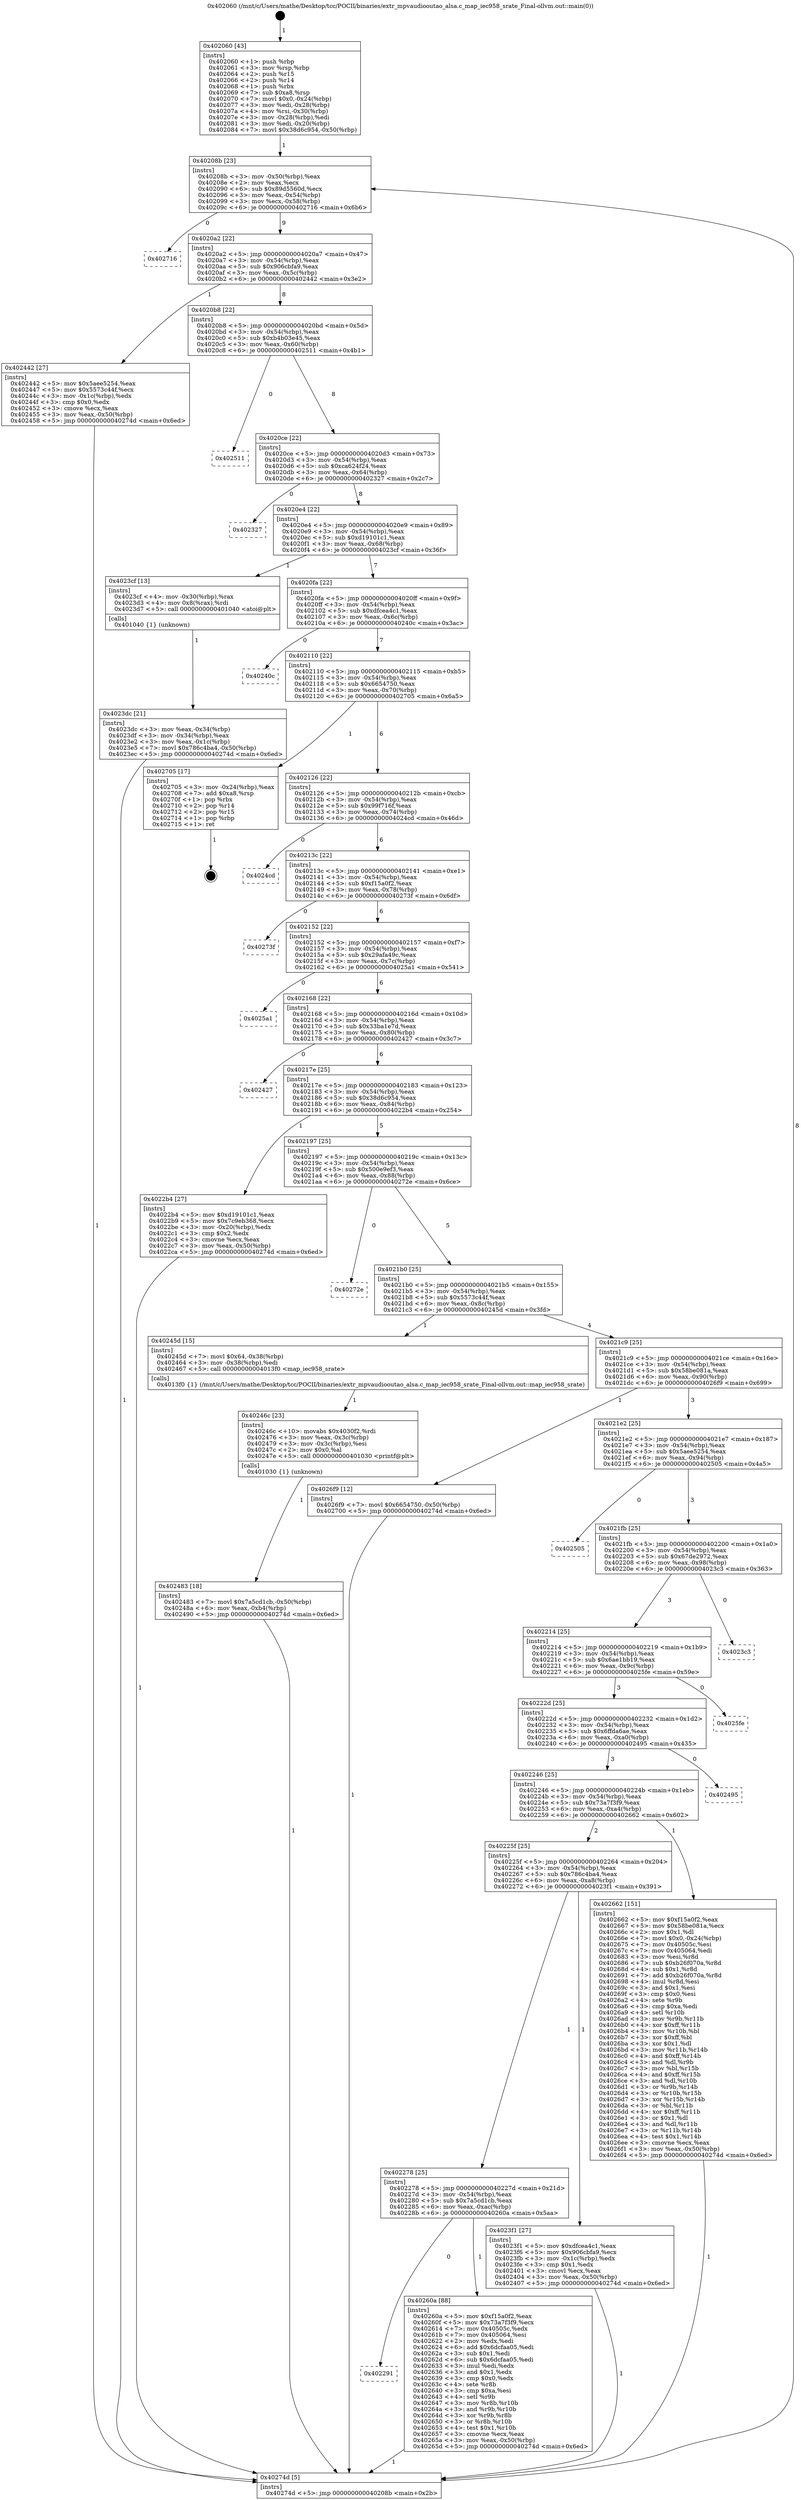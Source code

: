 digraph "0x402060" {
  label = "0x402060 (/mnt/c/Users/mathe/Desktop/tcc/POCII/binaries/extr_mpvaudiooutao_alsa.c_map_iec958_srate_Final-ollvm.out::main(0))"
  labelloc = "t"
  node[shape=record]

  Entry [label="",width=0.3,height=0.3,shape=circle,fillcolor=black,style=filled]
  "0x40208b" [label="{
     0x40208b [23]\l
     | [instrs]\l
     &nbsp;&nbsp;0x40208b \<+3\>: mov -0x50(%rbp),%eax\l
     &nbsp;&nbsp;0x40208e \<+2\>: mov %eax,%ecx\l
     &nbsp;&nbsp;0x402090 \<+6\>: sub $0x89d5560d,%ecx\l
     &nbsp;&nbsp;0x402096 \<+3\>: mov %eax,-0x54(%rbp)\l
     &nbsp;&nbsp;0x402099 \<+3\>: mov %ecx,-0x58(%rbp)\l
     &nbsp;&nbsp;0x40209c \<+6\>: je 0000000000402716 \<main+0x6b6\>\l
  }"]
  "0x402716" [label="{
     0x402716\l
  }", style=dashed]
  "0x4020a2" [label="{
     0x4020a2 [22]\l
     | [instrs]\l
     &nbsp;&nbsp;0x4020a2 \<+5\>: jmp 00000000004020a7 \<main+0x47\>\l
     &nbsp;&nbsp;0x4020a7 \<+3\>: mov -0x54(%rbp),%eax\l
     &nbsp;&nbsp;0x4020aa \<+5\>: sub $0x906cbfa9,%eax\l
     &nbsp;&nbsp;0x4020af \<+3\>: mov %eax,-0x5c(%rbp)\l
     &nbsp;&nbsp;0x4020b2 \<+6\>: je 0000000000402442 \<main+0x3e2\>\l
  }"]
  Exit [label="",width=0.3,height=0.3,shape=circle,fillcolor=black,style=filled,peripheries=2]
  "0x402442" [label="{
     0x402442 [27]\l
     | [instrs]\l
     &nbsp;&nbsp;0x402442 \<+5\>: mov $0x5aee5254,%eax\l
     &nbsp;&nbsp;0x402447 \<+5\>: mov $0x5573c44f,%ecx\l
     &nbsp;&nbsp;0x40244c \<+3\>: mov -0x1c(%rbp),%edx\l
     &nbsp;&nbsp;0x40244f \<+3\>: cmp $0x0,%edx\l
     &nbsp;&nbsp;0x402452 \<+3\>: cmove %ecx,%eax\l
     &nbsp;&nbsp;0x402455 \<+3\>: mov %eax,-0x50(%rbp)\l
     &nbsp;&nbsp;0x402458 \<+5\>: jmp 000000000040274d \<main+0x6ed\>\l
  }"]
  "0x4020b8" [label="{
     0x4020b8 [22]\l
     | [instrs]\l
     &nbsp;&nbsp;0x4020b8 \<+5\>: jmp 00000000004020bd \<main+0x5d\>\l
     &nbsp;&nbsp;0x4020bd \<+3\>: mov -0x54(%rbp),%eax\l
     &nbsp;&nbsp;0x4020c0 \<+5\>: sub $0xb4b03e45,%eax\l
     &nbsp;&nbsp;0x4020c5 \<+3\>: mov %eax,-0x60(%rbp)\l
     &nbsp;&nbsp;0x4020c8 \<+6\>: je 0000000000402511 \<main+0x4b1\>\l
  }"]
  "0x402291" [label="{
     0x402291\l
  }", style=dashed]
  "0x402511" [label="{
     0x402511\l
  }", style=dashed]
  "0x4020ce" [label="{
     0x4020ce [22]\l
     | [instrs]\l
     &nbsp;&nbsp;0x4020ce \<+5\>: jmp 00000000004020d3 \<main+0x73\>\l
     &nbsp;&nbsp;0x4020d3 \<+3\>: mov -0x54(%rbp),%eax\l
     &nbsp;&nbsp;0x4020d6 \<+5\>: sub $0xca624f24,%eax\l
     &nbsp;&nbsp;0x4020db \<+3\>: mov %eax,-0x64(%rbp)\l
     &nbsp;&nbsp;0x4020de \<+6\>: je 0000000000402327 \<main+0x2c7\>\l
  }"]
  "0x40260a" [label="{
     0x40260a [88]\l
     | [instrs]\l
     &nbsp;&nbsp;0x40260a \<+5\>: mov $0xf15a0f2,%eax\l
     &nbsp;&nbsp;0x40260f \<+5\>: mov $0x73a7f3f9,%ecx\l
     &nbsp;&nbsp;0x402614 \<+7\>: mov 0x40505c,%edx\l
     &nbsp;&nbsp;0x40261b \<+7\>: mov 0x405064,%esi\l
     &nbsp;&nbsp;0x402622 \<+2\>: mov %edx,%edi\l
     &nbsp;&nbsp;0x402624 \<+6\>: add $0x6dcfaa05,%edi\l
     &nbsp;&nbsp;0x40262a \<+3\>: sub $0x1,%edi\l
     &nbsp;&nbsp;0x40262d \<+6\>: sub $0x6dcfaa05,%edi\l
     &nbsp;&nbsp;0x402633 \<+3\>: imul %edi,%edx\l
     &nbsp;&nbsp;0x402636 \<+3\>: and $0x1,%edx\l
     &nbsp;&nbsp;0x402639 \<+3\>: cmp $0x0,%edx\l
     &nbsp;&nbsp;0x40263c \<+4\>: sete %r8b\l
     &nbsp;&nbsp;0x402640 \<+3\>: cmp $0xa,%esi\l
     &nbsp;&nbsp;0x402643 \<+4\>: setl %r9b\l
     &nbsp;&nbsp;0x402647 \<+3\>: mov %r8b,%r10b\l
     &nbsp;&nbsp;0x40264a \<+3\>: and %r9b,%r10b\l
     &nbsp;&nbsp;0x40264d \<+3\>: xor %r9b,%r8b\l
     &nbsp;&nbsp;0x402650 \<+3\>: or %r8b,%r10b\l
     &nbsp;&nbsp;0x402653 \<+4\>: test $0x1,%r10b\l
     &nbsp;&nbsp;0x402657 \<+3\>: cmovne %ecx,%eax\l
     &nbsp;&nbsp;0x40265a \<+3\>: mov %eax,-0x50(%rbp)\l
     &nbsp;&nbsp;0x40265d \<+5\>: jmp 000000000040274d \<main+0x6ed\>\l
  }"]
  "0x402327" [label="{
     0x402327\l
  }", style=dashed]
  "0x4020e4" [label="{
     0x4020e4 [22]\l
     | [instrs]\l
     &nbsp;&nbsp;0x4020e4 \<+5\>: jmp 00000000004020e9 \<main+0x89\>\l
     &nbsp;&nbsp;0x4020e9 \<+3\>: mov -0x54(%rbp),%eax\l
     &nbsp;&nbsp;0x4020ec \<+5\>: sub $0xd19101c1,%eax\l
     &nbsp;&nbsp;0x4020f1 \<+3\>: mov %eax,-0x68(%rbp)\l
     &nbsp;&nbsp;0x4020f4 \<+6\>: je 00000000004023cf \<main+0x36f\>\l
  }"]
  "0x402483" [label="{
     0x402483 [18]\l
     | [instrs]\l
     &nbsp;&nbsp;0x402483 \<+7\>: movl $0x7a5cd1cb,-0x50(%rbp)\l
     &nbsp;&nbsp;0x40248a \<+6\>: mov %eax,-0xb4(%rbp)\l
     &nbsp;&nbsp;0x402490 \<+5\>: jmp 000000000040274d \<main+0x6ed\>\l
  }"]
  "0x4023cf" [label="{
     0x4023cf [13]\l
     | [instrs]\l
     &nbsp;&nbsp;0x4023cf \<+4\>: mov -0x30(%rbp),%rax\l
     &nbsp;&nbsp;0x4023d3 \<+4\>: mov 0x8(%rax),%rdi\l
     &nbsp;&nbsp;0x4023d7 \<+5\>: call 0000000000401040 \<atoi@plt\>\l
     | [calls]\l
     &nbsp;&nbsp;0x401040 \{1\} (unknown)\l
  }"]
  "0x4020fa" [label="{
     0x4020fa [22]\l
     | [instrs]\l
     &nbsp;&nbsp;0x4020fa \<+5\>: jmp 00000000004020ff \<main+0x9f\>\l
     &nbsp;&nbsp;0x4020ff \<+3\>: mov -0x54(%rbp),%eax\l
     &nbsp;&nbsp;0x402102 \<+5\>: sub $0xdfcea4c1,%eax\l
     &nbsp;&nbsp;0x402107 \<+3\>: mov %eax,-0x6c(%rbp)\l
     &nbsp;&nbsp;0x40210a \<+6\>: je 000000000040240c \<main+0x3ac\>\l
  }"]
  "0x40246c" [label="{
     0x40246c [23]\l
     | [instrs]\l
     &nbsp;&nbsp;0x40246c \<+10\>: movabs $0x4030f2,%rdi\l
     &nbsp;&nbsp;0x402476 \<+3\>: mov %eax,-0x3c(%rbp)\l
     &nbsp;&nbsp;0x402479 \<+3\>: mov -0x3c(%rbp),%esi\l
     &nbsp;&nbsp;0x40247c \<+2\>: mov $0x0,%al\l
     &nbsp;&nbsp;0x40247e \<+5\>: call 0000000000401030 \<printf@plt\>\l
     | [calls]\l
     &nbsp;&nbsp;0x401030 \{1\} (unknown)\l
  }"]
  "0x40240c" [label="{
     0x40240c\l
  }", style=dashed]
  "0x402110" [label="{
     0x402110 [22]\l
     | [instrs]\l
     &nbsp;&nbsp;0x402110 \<+5\>: jmp 0000000000402115 \<main+0xb5\>\l
     &nbsp;&nbsp;0x402115 \<+3\>: mov -0x54(%rbp),%eax\l
     &nbsp;&nbsp;0x402118 \<+5\>: sub $0x6654750,%eax\l
     &nbsp;&nbsp;0x40211d \<+3\>: mov %eax,-0x70(%rbp)\l
     &nbsp;&nbsp;0x402120 \<+6\>: je 0000000000402705 \<main+0x6a5\>\l
  }"]
  "0x402278" [label="{
     0x402278 [25]\l
     | [instrs]\l
     &nbsp;&nbsp;0x402278 \<+5\>: jmp 000000000040227d \<main+0x21d\>\l
     &nbsp;&nbsp;0x40227d \<+3\>: mov -0x54(%rbp),%eax\l
     &nbsp;&nbsp;0x402280 \<+5\>: sub $0x7a5cd1cb,%eax\l
     &nbsp;&nbsp;0x402285 \<+6\>: mov %eax,-0xac(%rbp)\l
     &nbsp;&nbsp;0x40228b \<+6\>: je 000000000040260a \<main+0x5aa\>\l
  }"]
  "0x402705" [label="{
     0x402705 [17]\l
     | [instrs]\l
     &nbsp;&nbsp;0x402705 \<+3\>: mov -0x24(%rbp),%eax\l
     &nbsp;&nbsp;0x402708 \<+7\>: add $0xa8,%rsp\l
     &nbsp;&nbsp;0x40270f \<+1\>: pop %rbx\l
     &nbsp;&nbsp;0x402710 \<+2\>: pop %r14\l
     &nbsp;&nbsp;0x402712 \<+2\>: pop %r15\l
     &nbsp;&nbsp;0x402714 \<+1\>: pop %rbp\l
     &nbsp;&nbsp;0x402715 \<+1\>: ret\l
  }"]
  "0x402126" [label="{
     0x402126 [22]\l
     | [instrs]\l
     &nbsp;&nbsp;0x402126 \<+5\>: jmp 000000000040212b \<main+0xcb\>\l
     &nbsp;&nbsp;0x40212b \<+3\>: mov -0x54(%rbp),%eax\l
     &nbsp;&nbsp;0x40212e \<+5\>: sub $0x99f716f,%eax\l
     &nbsp;&nbsp;0x402133 \<+3\>: mov %eax,-0x74(%rbp)\l
     &nbsp;&nbsp;0x402136 \<+6\>: je 00000000004024cd \<main+0x46d\>\l
  }"]
  "0x4023f1" [label="{
     0x4023f1 [27]\l
     | [instrs]\l
     &nbsp;&nbsp;0x4023f1 \<+5\>: mov $0xdfcea4c1,%eax\l
     &nbsp;&nbsp;0x4023f6 \<+5\>: mov $0x906cbfa9,%ecx\l
     &nbsp;&nbsp;0x4023fb \<+3\>: mov -0x1c(%rbp),%edx\l
     &nbsp;&nbsp;0x4023fe \<+3\>: cmp $0x1,%edx\l
     &nbsp;&nbsp;0x402401 \<+3\>: cmovl %ecx,%eax\l
     &nbsp;&nbsp;0x402404 \<+3\>: mov %eax,-0x50(%rbp)\l
     &nbsp;&nbsp;0x402407 \<+5\>: jmp 000000000040274d \<main+0x6ed\>\l
  }"]
  "0x4024cd" [label="{
     0x4024cd\l
  }", style=dashed]
  "0x40213c" [label="{
     0x40213c [22]\l
     | [instrs]\l
     &nbsp;&nbsp;0x40213c \<+5\>: jmp 0000000000402141 \<main+0xe1\>\l
     &nbsp;&nbsp;0x402141 \<+3\>: mov -0x54(%rbp),%eax\l
     &nbsp;&nbsp;0x402144 \<+5\>: sub $0xf15a0f2,%eax\l
     &nbsp;&nbsp;0x402149 \<+3\>: mov %eax,-0x78(%rbp)\l
     &nbsp;&nbsp;0x40214c \<+6\>: je 000000000040273f \<main+0x6df\>\l
  }"]
  "0x40225f" [label="{
     0x40225f [25]\l
     | [instrs]\l
     &nbsp;&nbsp;0x40225f \<+5\>: jmp 0000000000402264 \<main+0x204\>\l
     &nbsp;&nbsp;0x402264 \<+3\>: mov -0x54(%rbp),%eax\l
     &nbsp;&nbsp;0x402267 \<+5\>: sub $0x786c4ba4,%eax\l
     &nbsp;&nbsp;0x40226c \<+6\>: mov %eax,-0xa8(%rbp)\l
     &nbsp;&nbsp;0x402272 \<+6\>: je 00000000004023f1 \<main+0x391\>\l
  }"]
  "0x40273f" [label="{
     0x40273f\l
  }", style=dashed]
  "0x402152" [label="{
     0x402152 [22]\l
     | [instrs]\l
     &nbsp;&nbsp;0x402152 \<+5\>: jmp 0000000000402157 \<main+0xf7\>\l
     &nbsp;&nbsp;0x402157 \<+3\>: mov -0x54(%rbp),%eax\l
     &nbsp;&nbsp;0x40215a \<+5\>: sub $0x29afa49c,%eax\l
     &nbsp;&nbsp;0x40215f \<+3\>: mov %eax,-0x7c(%rbp)\l
     &nbsp;&nbsp;0x402162 \<+6\>: je 00000000004025a1 \<main+0x541\>\l
  }"]
  "0x402662" [label="{
     0x402662 [151]\l
     | [instrs]\l
     &nbsp;&nbsp;0x402662 \<+5\>: mov $0xf15a0f2,%eax\l
     &nbsp;&nbsp;0x402667 \<+5\>: mov $0x58be081a,%ecx\l
     &nbsp;&nbsp;0x40266c \<+2\>: mov $0x1,%dl\l
     &nbsp;&nbsp;0x40266e \<+7\>: movl $0x0,-0x24(%rbp)\l
     &nbsp;&nbsp;0x402675 \<+7\>: mov 0x40505c,%esi\l
     &nbsp;&nbsp;0x40267c \<+7\>: mov 0x405064,%edi\l
     &nbsp;&nbsp;0x402683 \<+3\>: mov %esi,%r8d\l
     &nbsp;&nbsp;0x402686 \<+7\>: sub $0xb26f070a,%r8d\l
     &nbsp;&nbsp;0x40268d \<+4\>: sub $0x1,%r8d\l
     &nbsp;&nbsp;0x402691 \<+7\>: add $0xb26f070a,%r8d\l
     &nbsp;&nbsp;0x402698 \<+4\>: imul %r8d,%esi\l
     &nbsp;&nbsp;0x40269c \<+3\>: and $0x1,%esi\l
     &nbsp;&nbsp;0x40269f \<+3\>: cmp $0x0,%esi\l
     &nbsp;&nbsp;0x4026a2 \<+4\>: sete %r9b\l
     &nbsp;&nbsp;0x4026a6 \<+3\>: cmp $0xa,%edi\l
     &nbsp;&nbsp;0x4026a9 \<+4\>: setl %r10b\l
     &nbsp;&nbsp;0x4026ad \<+3\>: mov %r9b,%r11b\l
     &nbsp;&nbsp;0x4026b0 \<+4\>: xor $0xff,%r11b\l
     &nbsp;&nbsp;0x4026b4 \<+3\>: mov %r10b,%bl\l
     &nbsp;&nbsp;0x4026b7 \<+3\>: xor $0xff,%bl\l
     &nbsp;&nbsp;0x4026ba \<+3\>: xor $0x1,%dl\l
     &nbsp;&nbsp;0x4026bd \<+3\>: mov %r11b,%r14b\l
     &nbsp;&nbsp;0x4026c0 \<+4\>: and $0xff,%r14b\l
     &nbsp;&nbsp;0x4026c4 \<+3\>: and %dl,%r9b\l
     &nbsp;&nbsp;0x4026c7 \<+3\>: mov %bl,%r15b\l
     &nbsp;&nbsp;0x4026ca \<+4\>: and $0xff,%r15b\l
     &nbsp;&nbsp;0x4026ce \<+3\>: and %dl,%r10b\l
     &nbsp;&nbsp;0x4026d1 \<+3\>: or %r9b,%r14b\l
     &nbsp;&nbsp;0x4026d4 \<+3\>: or %r10b,%r15b\l
     &nbsp;&nbsp;0x4026d7 \<+3\>: xor %r15b,%r14b\l
     &nbsp;&nbsp;0x4026da \<+3\>: or %bl,%r11b\l
     &nbsp;&nbsp;0x4026dd \<+4\>: xor $0xff,%r11b\l
     &nbsp;&nbsp;0x4026e1 \<+3\>: or $0x1,%dl\l
     &nbsp;&nbsp;0x4026e4 \<+3\>: and %dl,%r11b\l
     &nbsp;&nbsp;0x4026e7 \<+3\>: or %r11b,%r14b\l
     &nbsp;&nbsp;0x4026ea \<+4\>: test $0x1,%r14b\l
     &nbsp;&nbsp;0x4026ee \<+3\>: cmovne %ecx,%eax\l
     &nbsp;&nbsp;0x4026f1 \<+3\>: mov %eax,-0x50(%rbp)\l
     &nbsp;&nbsp;0x4026f4 \<+5\>: jmp 000000000040274d \<main+0x6ed\>\l
  }"]
  "0x4025a1" [label="{
     0x4025a1\l
  }", style=dashed]
  "0x402168" [label="{
     0x402168 [22]\l
     | [instrs]\l
     &nbsp;&nbsp;0x402168 \<+5\>: jmp 000000000040216d \<main+0x10d\>\l
     &nbsp;&nbsp;0x40216d \<+3\>: mov -0x54(%rbp),%eax\l
     &nbsp;&nbsp;0x402170 \<+5\>: sub $0x33ba1e7d,%eax\l
     &nbsp;&nbsp;0x402175 \<+3\>: mov %eax,-0x80(%rbp)\l
     &nbsp;&nbsp;0x402178 \<+6\>: je 0000000000402427 \<main+0x3c7\>\l
  }"]
  "0x402246" [label="{
     0x402246 [25]\l
     | [instrs]\l
     &nbsp;&nbsp;0x402246 \<+5\>: jmp 000000000040224b \<main+0x1eb\>\l
     &nbsp;&nbsp;0x40224b \<+3\>: mov -0x54(%rbp),%eax\l
     &nbsp;&nbsp;0x40224e \<+5\>: sub $0x73a7f3f9,%eax\l
     &nbsp;&nbsp;0x402253 \<+6\>: mov %eax,-0xa4(%rbp)\l
     &nbsp;&nbsp;0x402259 \<+6\>: je 0000000000402662 \<main+0x602\>\l
  }"]
  "0x402427" [label="{
     0x402427\l
  }", style=dashed]
  "0x40217e" [label="{
     0x40217e [25]\l
     | [instrs]\l
     &nbsp;&nbsp;0x40217e \<+5\>: jmp 0000000000402183 \<main+0x123\>\l
     &nbsp;&nbsp;0x402183 \<+3\>: mov -0x54(%rbp),%eax\l
     &nbsp;&nbsp;0x402186 \<+5\>: sub $0x38d6c954,%eax\l
     &nbsp;&nbsp;0x40218b \<+6\>: mov %eax,-0x84(%rbp)\l
     &nbsp;&nbsp;0x402191 \<+6\>: je 00000000004022b4 \<main+0x254\>\l
  }"]
  "0x402495" [label="{
     0x402495\l
  }", style=dashed]
  "0x4022b4" [label="{
     0x4022b4 [27]\l
     | [instrs]\l
     &nbsp;&nbsp;0x4022b4 \<+5\>: mov $0xd19101c1,%eax\l
     &nbsp;&nbsp;0x4022b9 \<+5\>: mov $0x7c9eb368,%ecx\l
     &nbsp;&nbsp;0x4022be \<+3\>: mov -0x20(%rbp),%edx\l
     &nbsp;&nbsp;0x4022c1 \<+3\>: cmp $0x2,%edx\l
     &nbsp;&nbsp;0x4022c4 \<+3\>: cmovne %ecx,%eax\l
     &nbsp;&nbsp;0x4022c7 \<+3\>: mov %eax,-0x50(%rbp)\l
     &nbsp;&nbsp;0x4022ca \<+5\>: jmp 000000000040274d \<main+0x6ed\>\l
  }"]
  "0x402197" [label="{
     0x402197 [25]\l
     | [instrs]\l
     &nbsp;&nbsp;0x402197 \<+5\>: jmp 000000000040219c \<main+0x13c\>\l
     &nbsp;&nbsp;0x40219c \<+3\>: mov -0x54(%rbp),%eax\l
     &nbsp;&nbsp;0x40219f \<+5\>: sub $0x500e9ef3,%eax\l
     &nbsp;&nbsp;0x4021a4 \<+6\>: mov %eax,-0x88(%rbp)\l
     &nbsp;&nbsp;0x4021aa \<+6\>: je 000000000040272e \<main+0x6ce\>\l
  }"]
  "0x40274d" [label="{
     0x40274d [5]\l
     | [instrs]\l
     &nbsp;&nbsp;0x40274d \<+5\>: jmp 000000000040208b \<main+0x2b\>\l
  }"]
  "0x402060" [label="{
     0x402060 [43]\l
     | [instrs]\l
     &nbsp;&nbsp;0x402060 \<+1\>: push %rbp\l
     &nbsp;&nbsp;0x402061 \<+3\>: mov %rsp,%rbp\l
     &nbsp;&nbsp;0x402064 \<+2\>: push %r15\l
     &nbsp;&nbsp;0x402066 \<+2\>: push %r14\l
     &nbsp;&nbsp;0x402068 \<+1\>: push %rbx\l
     &nbsp;&nbsp;0x402069 \<+7\>: sub $0xa8,%rsp\l
     &nbsp;&nbsp;0x402070 \<+7\>: movl $0x0,-0x24(%rbp)\l
     &nbsp;&nbsp;0x402077 \<+3\>: mov %edi,-0x28(%rbp)\l
     &nbsp;&nbsp;0x40207a \<+4\>: mov %rsi,-0x30(%rbp)\l
     &nbsp;&nbsp;0x40207e \<+3\>: mov -0x28(%rbp),%edi\l
     &nbsp;&nbsp;0x402081 \<+3\>: mov %edi,-0x20(%rbp)\l
     &nbsp;&nbsp;0x402084 \<+7\>: movl $0x38d6c954,-0x50(%rbp)\l
  }"]
  "0x4023dc" [label="{
     0x4023dc [21]\l
     | [instrs]\l
     &nbsp;&nbsp;0x4023dc \<+3\>: mov %eax,-0x34(%rbp)\l
     &nbsp;&nbsp;0x4023df \<+3\>: mov -0x34(%rbp),%eax\l
     &nbsp;&nbsp;0x4023e2 \<+3\>: mov %eax,-0x1c(%rbp)\l
     &nbsp;&nbsp;0x4023e5 \<+7\>: movl $0x786c4ba4,-0x50(%rbp)\l
     &nbsp;&nbsp;0x4023ec \<+5\>: jmp 000000000040274d \<main+0x6ed\>\l
  }"]
  "0x40222d" [label="{
     0x40222d [25]\l
     | [instrs]\l
     &nbsp;&nbsp;0x40222d \<+5\>: jmp 0000000000402232 \<main+0x1d2\>\l
     &nbsp;&nbsp;0x402232 \<+3\>: mov -0x54(%rbp),%eax\l
     &nbsp;&nbsp;0x402235 \<+5\>: sub $0x6ffda6ae,%eax\l
     &nbsp;&nbsp;0x40223a \<+6\>: mov %eax,-0xa0(%rbp)\l
     &nbsp;&nbsp;0x402240 \<+6\>: je 0000000000402495 \<main+0x435\>\l
  }"]
  "0x40272e" [label="{
     0x40272e\l
  }", style=dashed]
  "0x4021b0" [label="{
     0x4021b0 [25]\l
     | [instrs]\l
     &nbsp;&nbsp;0x4021b0 \<+5\>: jmp 00000000004021b5 \<main+0x155\>\l
     &nbsp;&nbsp;0x4021b5 \<+3\>: mov -0x54(%rbp),%eax\l
     &nbsp;&nbsp;0x4021b8 \<+5\>: sub $0x5573c44f,%eax\l
     &nbsp;&nbsp;0x4021bd \<+6\>: mov %eax,-0x8c(%rbp)\l
     &nbsp;&nbsp;0x4021c3 \<+6\>: je 000000000040245d \<main+0x3fd\>\l
  }"]
  "0x4025fe" [label="{
     0x4025fe\l
  }", style=dashed]
  "0x40245d" [label="{
     0x40245d [15]\l
     | [instrs]\l
     &nbsp;&nbsp;0x40245d \<+7\>: movl $0x64,-0x38(%rbp)\l
     &nbsp;&nbsp;0x402464 \<+3\>: mov -0x38(%rbp),%edi\l
     &nbsp;&nbsp;0x402467 \<+5\>: call 00000000004013f0 \<map_iec958_srate\>\l
     | [calls]\l
     &nbsp;&nbsp;0x4013f0 \{1\} (/mnt/c/Users/mathe/Desktop/tcc/POCII/binaries/extr_mpvaudiooutao_alsa.c_map_iec958_srate_Final-ollvm.out::map_iec958_srate)\l
  }"]
  "0x4021c9" [label="{
     0x4021c9 [25]\l
     | [instrs]\l
     &nbsp;&nbsp;0x4021c9 \<+5\>: jmp 00000000004021ce \<main+0x16e\>\l
     &nbsp;&nbsp;0x4021ce \<+3\>: mov -0x54(%rbp),%eax\l
     &nbsp;&nbsp;0x4021d1 \<+5\>: sub $0x58be081a,%eax\l
     &nbsp;&nbsp;0x4021d6 \<+6\>: mov %eax,-0x90(%rbp)\l
     &nbsp;&nbsp;0x4021dc \<+6\>: je 00000000004026f9 \<main+0x699\>\l
  }"]
  "0x402214" [label="{
     0x402214 [25]\l
     | [instrs]\l
     &nbsp;&nbsp;0x402214 \<+5\>: jmp 0000000000402219 \<main+0x1b9\>\l
     &nbsp;&nbsp;0x402219 \<+3\>: mov -0x54(%rbp),%eax\l
     &nbsp;&nbsp;0x40221c \<+5\>: sub $0x6ae1bb19,%eax\l
     &nbsp;&nbsp;0x402221 \<+6\>: mov %eax,-0x9c(%rbp)\l
     &nbsp;&nbsp;0x402227 \<+6\>: je 00000000004025fe \<main+0x59e\>\l
  }"]
  "0x4026f9" [label="{
     0x4026f9 [12]\l
     | [instrs]\l
     &nbsp;&nbsp;0x4026f9 \<+7\>: movl $0x6654750,-0x50(%rbp)\l
     &nbsp;&nbsp;0x402700 \<+5\>: jmp 000000000040274d \<main+0x6ed\>\l
  }"]
  "0x4021e2" [label="{
     0x4021e2 [25]\l
     | [instrs]\l
     &nbsp;&nbsp;0x4021e2 \<+5\>: jmp 00000000004021e7 \<main+0x187\>\l
     &nbsp;&nbsp;0x4021e7 \<+3\>: mov -0x54(%rbp),%eax\l
     &nbsp;&nbsp;0x4021ea \<+5\>: sub $0x5aee5254,%eax\l
     &nbsp;&nbsp;0x4021ef \<+6\>: mov %eax,-0x94(%rbp)\l
     &nbsp;&nbsp;0x4021f5 \<+6\>: je 0000000000402505 \<main+0x4a5\>\l
  }"]
  "0x4023c3" [label="{
     0x4023c3\l
  }", style=dashed]
  "0x402505" [label="{
     0x402505\l
  }", style=dashed]
  "0x4021fb" [label="{
     0x4021fb [25]\l
     | [instrs]\l
     &nbsp;&nbsp;0x4021fb \<+5\>: jmp 0000000000402200 \<main+0x1a0\>\l
     &nbsp;&nbsp;0x402200 \<+3\>: mov -0x54(%rbp),%eax\l
     &nbsp;&nbsp;0x402203 \<+5\>: sub $0x67de2972,%eax\l
     &nbsp;&nbsp;0x402208 \<+6\>: mov %eax,-0x98(%rbp)\l
     &nbsp;&nbsp;0x40220e \<+6\>: je 00000000004023c3 \<main+0x363\>\l
  }"]
  Entry -> "0x402060" [label=" 1"]
  "0x40208b" -> "0x402716" [label=" 0"]
  "0x40208b" -> "0x4020a2" [label=" 9"]
  "0x402705" -> Exit [label=" 1"]
  "0x4020a2" -> "0x402442" [label=" 1"]
  "0x4020a2" -> "0x4020b8" [label=" 8"]
  "0x4026f9" -> "0x40274d" [label=" 1"]
  "0x4020b8" -> "0x402511" [label=" 0"]
  "0x4020b8" -> "0x4020ce" [label=" 8"]
  "0x402662" -> "0x40274d" [label=" 1"]
  "0x4020ce" -> "0x402327" [label=" 0"]
  "0x4020ce" -> "0x4020e4" [label=" 8"]
  "0x40260a" -> "0x40274d" [label=" 1"]
  "0x4020e4" -> "0x4023cf" [label=" 1"]
  "0x4020e4" -> "0x4020fa" [label=" 7"]
  "0x402278" -> "0x40260a" [label=" 1"]
  "0x4020fa" -> "0x40240c" [label=" 0"]
  "0x4020fa" -> "0x402110" [label=" 7"]
  "0x402278" -> "0x402291" [label=" 0"]
  "0x402110" -> "0x402705" [label=" 1"]
  "0x402110" -> "0x402126" [label=" 6"]
  "0x402483" -> "0x40274d" [label=" 1"]
  "0x402126" -> "0x4024cd" [label=" 0"]
  "0x402126" -> "0x40213c" [label=" 6"]
  "0x40246c" -> "0x402483" [label=" 1"]
  "0x40213c" -> "0x40273f" [label=" 0"]
  "0x40213c" -> "0x402152" [label=" 6"]
  "0x402442" -> "0x40274d" [label=" 1"]
  "0x402152" -> "0x4025a1" [label=" 0"]
  "0x402152" -> "0x402168" [label=" 6"]
  "0x4023f1" -> "0x40274d" [label=" 1"]
  "0x402168" -> "0x402427" [label=" 0"]
  "0x402168" -> "0x40217e" [label=" 6"]
  "0x40225f" -> "0x4023f1" [label=" 1"]
  "0x40217e" -> "0x4022b4" [label=" 1"]
  "0x40217e" -> "0x402197" [label=" 5"]
  "0x4022b4" -> "0x40274d" [label=" 1"]
  "0x402060" -> "0x40208b" [label=" 1"]
  "0x40274d" -> "0x40208b" [label=" 8"]
  "0x4023cf" -> "0x4023dc" [label=" 1"]
  "0x4023dc" -> "0x40274d" [label=" 1"]
  "0x40245d" -> "0x40246c" [label=" 1"]
  "0x402197" -> "0x40272e" [label=" 0"]
  "0x402197" -> "0x4021b0" [label=" 5"]
  "0x402246" -> "0x402662" [label=" 1"]
  "0x4021b0" -> "0x40245d" [label=" 1"]
  "0x4021b0" -> "0x4021c9" [label=" 4"]
  "0x40225f" -> "0x402278" [label=" 1"]
  "0x4021c9" -> "0x4026f9" [label=" 1"]
  "0x4021c9" -> "0x4021e2" [label=" 3"]
  "0x40222d" -> "0x402495" [label=" 0"]
  "0x4021e2" -> "0x402505" [label=" 0"]
  "0x4021e2" -> "0x4021fb" [label=" 3"]
  "0x402246" -> "0x40225f" [label=" 2"]
  "0x4021fb" -> "0x4023c3" [label=" 0"]
  "0x4021fb" -> "0x402214" [label=" 3"]
  "0x40222d" -> "0x402246" [label=" 3"]
  "0x402214" -> "0x4025fe" [label=" 0"]
  "0x402214" -> "0x40222d" [label=" 3"]
}
